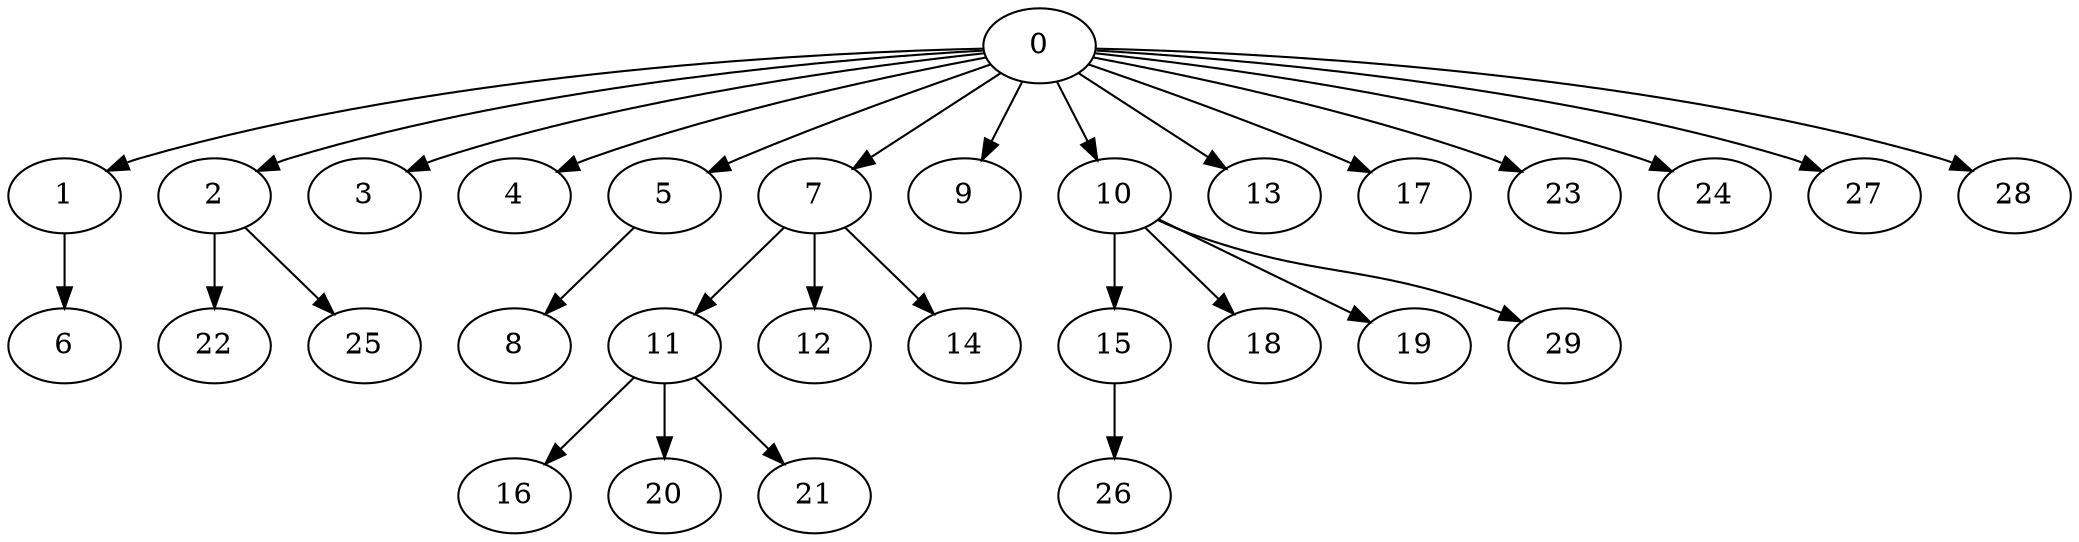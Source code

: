 digraph {
	0 [label=0]
	1 [label=1]
	2 [label=2]
	3 [label=3]
	4 [label=4]
	5 [label=5]
	7 [label=7]
	9 [label=9]
	10 [label=10]
	13 [label=13]
	17 [label=17]
	23 [label=23]
	24 [label=24]
	27 [label=27]
	28 [label=28]
	6 [label=6]
	22 [label=22]
	25 [label=25]
	8 [label=8]
	11 [label=11]
	12 [label=12]
	14 [label=14]
	15 [label=15]
	18 [label=18]
	19 [label=19]
	29 [label=29]
	16 [label=16]
	20 [label=20]
	21 [label=21]
	26 [label=26]
	0 -> 1
	0 -> 2
	0 -> 3
	0 -> 4
	0 -> 5
	0 -> 7
	0 -> 9
	0 -> 10
	0 -> 13
	0 -> 17
	0 -> 23
	0 -> 24
	0 -> 27
	0 -> 28
	1 -> 6
	2 -> 22
	2 -> 25
	5 -> 8
	7 -> 11
	7 -> 12
	7 -> 14
	10 -> 15
	10 -> 18
	10 -> 19
	10 -> 29
	11 -> 16
	11 -> 20
	11 -> 21
	15 -> 26
}
